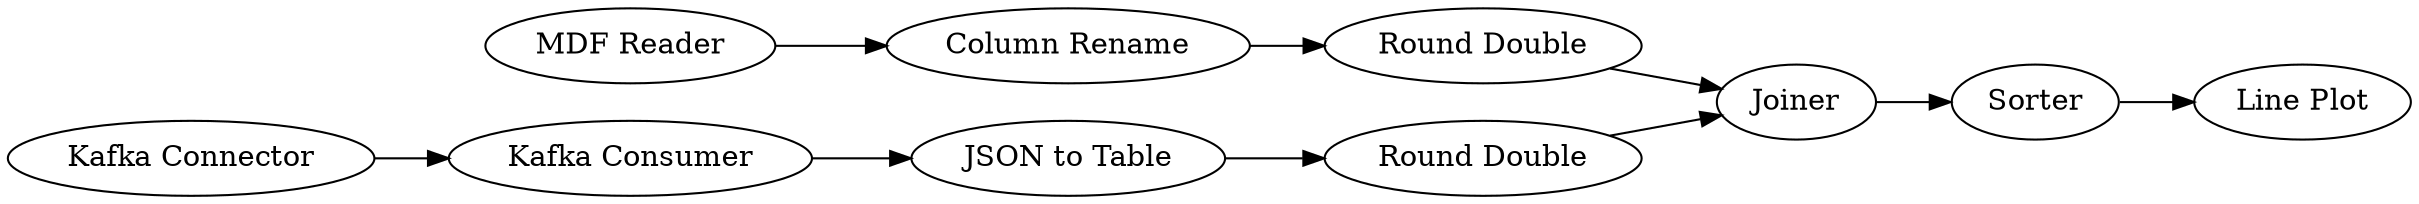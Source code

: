 digraph {
	"-1414630819957059941_3" [label="MDF Reader"]
	"-1414630819957059941_4" [label="Column Rename"]
	"-1414630819957059941_579" [label=Joiner]
	"-1414630819957059941_578" [label=Sorter]
	"-1414630819957059941_13" [label="JSON to Table"]
	"-1414630819957059941_575" [label="Line Plot"]
	"-1414630819957059941_1" [label="Kafka Connector"]
	"-1414630819957059941_558" [label="Round Double"]
	"-1414630819957059941_559" [label="Round Double"]
	"-1414630819957059941_11" [label="Kafka Consumer"]
	"-1414630819957059941_579" -> "-1414630819957059941_578"
	"-1414630819957059941_559" -> "-1414630819957059941_579"
	"-1414630819957059941_578" -> "-1414630819957059941_575"
	"-1414630819957059941_13" -> "-1414630819957059941_559"
	"-1414630819957059941_558" -> "-1414630819957059941_579"
	"-1414630819957059941_11" -> "-1414630819957059941_13"
	"-1414630819957059941_3" -> "-1414630819957059941_4"
	"-1414630819957059941_1" -> "-1414630819957059941_11"
	"-1414630819957059941_4" -> "-1414630819957059941_558"
	rankdir=LR
}
